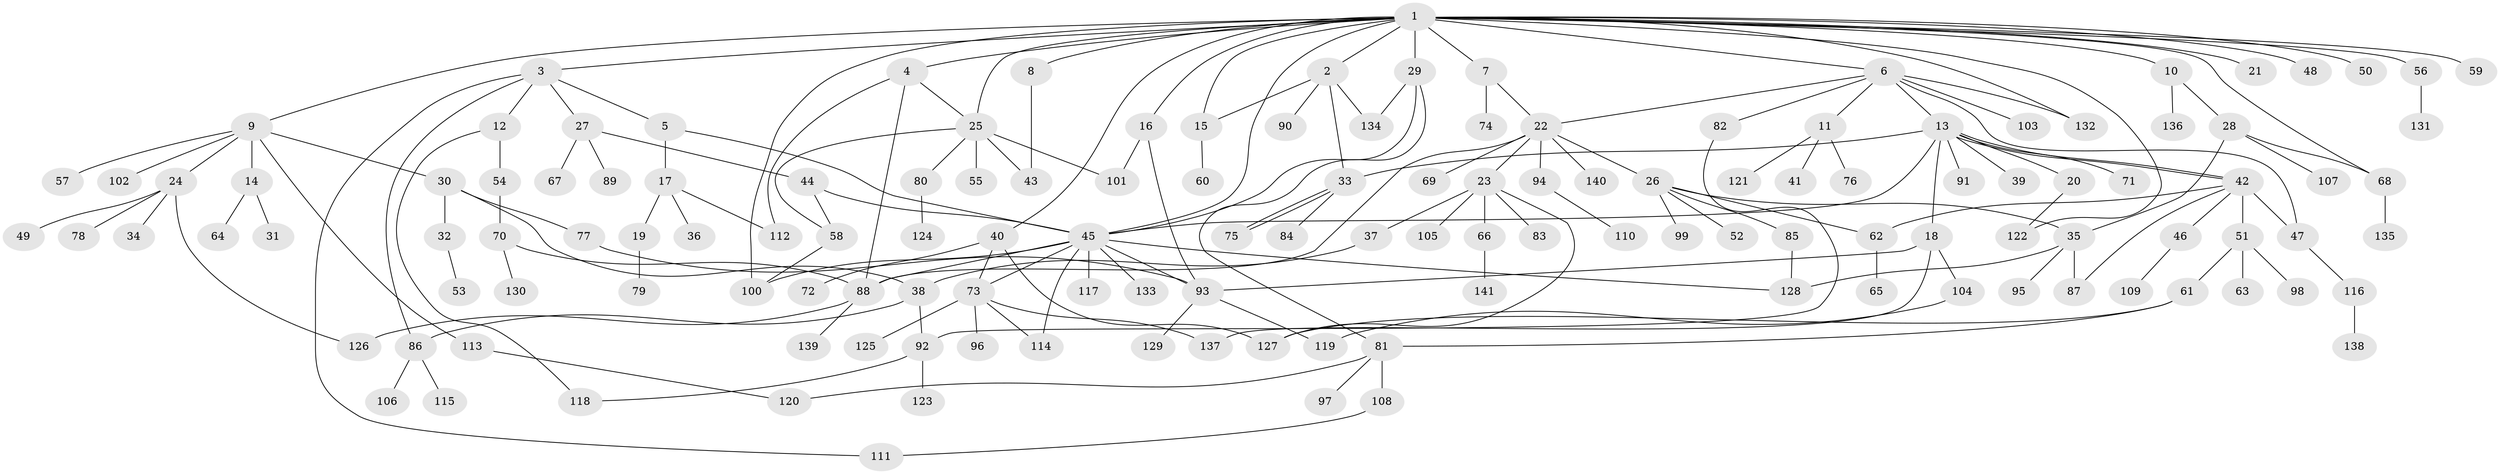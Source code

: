 // Generated by graph-tools (version 1.1) at 2025/14/03/09/25 04:14:20]
// undirected, 141 vertices, 186 edges
graph export_dot {
graph [start="1"]
  node [color=gray90,style=filled];
  1;
  2;
  3;
  4;
  5;
  6;
  7;
  8;
  9;
  10;
  11;
  12;
  13;
  14;
  15;
  16;
  17;
  18;
  19;
  20;
  21;
  22;
  23;
  24;
  25;
  26;
  27;
  28;
  29;
  30;
  31;
  32;
  33;
  34;
  35;
  36;
  37;
  38;
  39;
  40;
  41;
  42;
  43;
  44;
  45;
  46;
  47;
  48;
  49;
  50;
  51;
  52;
  53;
  54;
  55;
  56;
  57;
  58;
  59;
  60;
  61;
  62;
  63;
  64;
  65;
  66;
  67;
  68;
  69;
  70;
  71;
  72;
  73;
  74;
  75;
  76;
  77;
  78;
  79;
  80;
  81;
  82;
  83;
  84;
  85;
  86;
  87;
  88;
  89;
  90;
  91;
  92;
  93;
  94;
  95;
  96;
  97;
  98;
  99;
  100;
  101;
  102;
  103;
  104;
  105;
  106;
  107;
  108;
  109;
  110;
  111;
  112;
  113;
  114;
  115;
  116;
  117;
  118;
  119;
  120;
  121;
  122;
  123;
  124;
  125;
  126;
  127;
  128;
  129;
  130;
  131;
  132;
  133;
  134;
  135;
  136;
  137;
  138;
  139;
  140;
  141;
  1 -- 2;
  1 -- 3;
  1 -- 4;
  1 -- 6;
  1 -- 7;
  1 -- 8;
  1 -- 9;
  1 -- 10;
  1 -- 15;
  1 -- 16;
  1 -- 21;
  1 -- 25;
  1 -- 29;
  1 -- 40;
  1 -- 45;
  1 -- 48;
  1 -- 50;
  1 -- 56;
  1 -- 59;
  1 -- 68;
  1 -- 100;
  1 -- 122;
  1 -- 132;
  2 -- 15;
  2 -- 33;
  2 -- 90;
  2 -- 134;
  3 -- 5;
  3 -- 12;
  3 -- 27;
  3 -- 86;
  3 -- 111;
  4 -- 25;
  4 -- 88;
  4 -- 112;
  5 -- 17;
  5 -- 45;
  6 -- 11;
  6 -- 13;
  6 -- 22;
  6 -- 47;
  6 -- 82;
  6 -- 103;
  6 -- 132;
  7 -- 22;
  7 -- 74;
  8 -- 43;
  9 -- 14;
  9 -- 24;
  9 -- 30;
  9 -- 57;
  9 -- 102;
  9 -- 113;
  10 -- 28;
  10 -- 136;
  11 -- 41;
  11 -- 76;
  11 -- 121;
  12 -- 54;
  12 -- 118;
  13 -- 18;
  13 -- 20;
  13 -- 33;
  13 -- 39;
  13 -- 42;
  13 -- 42;
  13 -- 45;
  13 -- 71;
  13 -- 91;
  14 -- 31;
  14 -- 64;
  15 -- 60;
  16 -- 93;
  16 -- 101;
  17 -- 19;
  17 -- 36;
  17 -- 112;
  18 -- 93;
  18 -- 104;
  18 -- 137;
  19 -- 79;
  20 -- 122;
  22 -- 23;
  22 -- 26;
  22 -- 69;
  22 -- 88;
  22 -- 94;
  22 -- 140;
  23 -- 37;
  23 -- 66;
  23 -- 83;
  23 -- 105;
  23 -- 127;
  24 -- 34;
  24 -- 49;
  24 -- 78;
  24 -- 126;
  25 -- 43;
  25 -- 55;
  25 -- 58;
  25 -- 80;
  25 -- 101;
  26 -- 35;
  26 -- 52;
  26 -- 62;
  26 -- 85;
  26 -- 99;
  27 -- 44;
  27 -- 67;
  27 -- 89;
  28 -- 35;
  28 -- 68;
  28 -- 107;
  29 -- 45;
  29 -- 81;
  29 -- 134;
  30 -- 32;
  30 -- 38;
  30 -- 77;
  32 -- 53;
  33 -- 75;
  33 -- 75;
  33 -- 84;
  35 -- 87;
  35 -- 95;
  35 -- 128;
  37 -- 38;
  38 -- 86;
  38 -- 92;
  40 -- 72;
  40 -- 73;
  40 -- 127;
  42 -- 46;
  42 -- 47;
  42 -- 51;
  42 -- 62;
  42 -- 87;
  44 -- 45;
  44 -- 58;
  45 -- 73;
  45 -- 88;
  45 -- 93;
  45 -- 100;
  45 -- 114;
  45 -- 117;
  45 -- 128;
  45 -- 133;
  46 -- 109;
  47 -- 116;
  51 -- 61;
  51 -- 63;
  51 -- 98;
  54 -- 70;
  56 -- 131;
  58 -- 100;
  61 -- 81;
  61 -- 127;
  62 -- 65;
  66 -- 141;
  68 -- 135;
  70 -- 88;
  70 -- 130;
  73 -- 96;
  73 -- 114;
  73 -- 125;
  73 -- 137;
  77 -- 93;
  80 -- 124;
  81 -- 97;
  81 -- 108;
  81 -- 120;
  82 -- 92;
  85 -- 128;
  86 -- 106;
  86 -- 115;
  88 -- 126;
  88 -- 139;
  92 -- 118;
  92 -- 123;
  93 -- 119;
  93 -- 129;
  94 -- 110;
  104 -- 119;
  108 -- 111;
  113 -- 120;
  116 -- 138;
}
